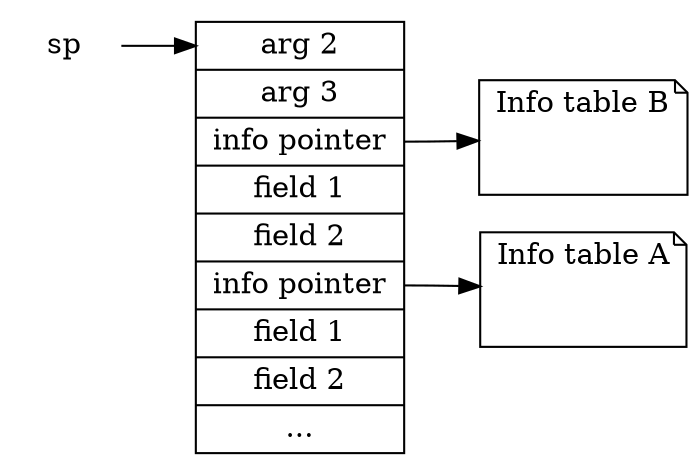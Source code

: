 digraph {
    node [shape=record];
    sp [shape="plaintext"]
    sp -> stack:top
    stack [label="<top>arg 2| arg 3|<ip1>info pointer | field 1 | field 2 |<ip2> info pointer | field 1 | field 2 | ... "];
    table1 [shape=note, label="Info table B\n\n\n"];
    table2 [shape=note, label="Info table A\n\n\n"];
    stack:ip1 -> table1;
    stack:ip2 -> table2;
  rankdir="LR"
}
